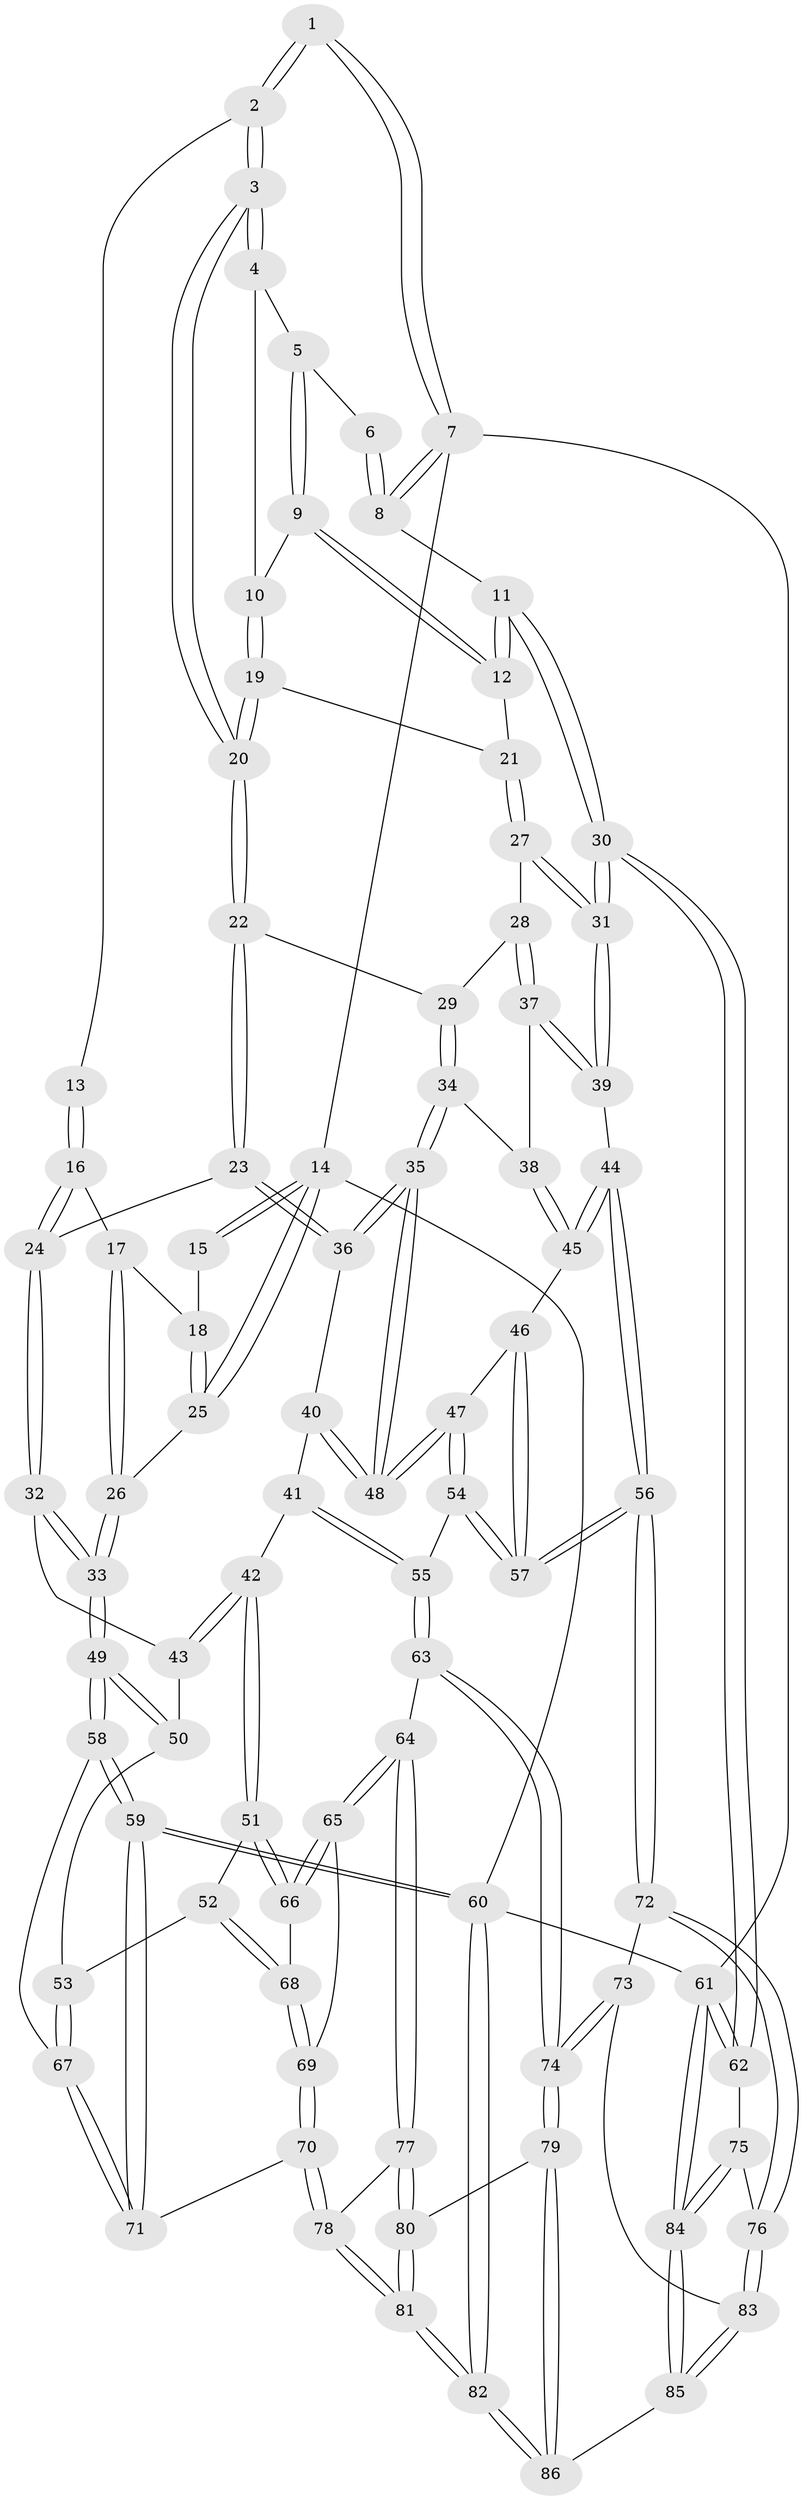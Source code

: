 // Generated by graph-tools (version 1.1) at 2025/51/03/09/25 03:51:00]
// undirected, 86 vertices, 212 edges
graph export_dot {
graph [start="1"]
  node [color=gray90,style=filled];
  1 [pos="+1+0"];
  2 [pos="+0.5828511564071975+0"];
  3 [pos="+0.5926383225271117+0"];
  4 [pos="+0.7867561634672516+0.018669590589154374"];
  5 [pos="+0.9278592713352843+0.06432118747695424"];
  6 [pos="+0.9292485599520297+0.06296961196834358"];
  7 [pos="+1+0"];
  8 [pos="+1+0.18078489569655387"];
  9 [pos="+0.9126081573875364+0.1029354378028142"];
  10 [pos="+0.8654947771927481+0.12230984589012625"];
  11 [pos="+1+0.33248874242370646"];
  12 [pos="+0.9743858104321108+0.21666784489982402"];
  13 [pos="+0.5581263554043439+0"];
  14 [pos="+0+0"];
  15 [pos="+0.32048101724131023+0"];
  16 [pos="+0.25930079684393825+0.19032440617082103"];
  17 [pos="+0.23668978721964223+0.1697606947118696"];
  18 [pos="+0.21845237321025063+0.1366454162900534"];
  19 [pos="+0.7848658004422188+0.20929507728500826"];
  20 [pos="+0.6049647309247996+0.1752317262696855"];
  21 [pos="+0.8141658488302893+0.23042466600840733"];
  22 [pos="+0.6025832282028786+0.17974267167648766"];
  23 [pos="+0.4042769557371388+0.3013942314590795"];
  24 [pos="+0.3140433556419082+0.2898713555285377"];
  25 [pos="+0+0"];
  26 [pos="+0+0.3305216364844233"];
  27 [pos="+0.829008340067419+0.2722168880017146"];
  28 [pos="+0.7569019427455911+0.3884879301362199"];
  29 [pos="+0.6508234428029024+0.31576304350799195"];
  30 [pos="+1+0.5873820713754524"];
  31 [pos="+0.998110596701104+0.5445914338202814"];
  32 [pos="+0.2422967384633884+0.358018629543318"];
  33 [pos="+0+0.3408653288830686"];
  34 [pos="+0.6234426746528657+0.4635958858644719"];
  35 [pos="+0.5439029728706656+0.5197167114223381"];
  36 [pos="+0.4240919477134713+0.3629885660364028"];
  37 [pos="+0.7834803094011379+0.4182462649821964"];
  38 [pos="+0.6496476486729613+0.4742981526976856"];
  39 [pos="+0.9640875496005833+0.5413652021954494"];
  40 [pos="+0.3667450754076995+0.5375438300621436"];
  41 [pos="+0.34953104160245135+0.5542347920016814"];
  42 [pos="+0.31089851967824345+0.5686064818548805"];
  43 [pos="+0.22786259227367187+0.4895119245615872"];
  44 [pos="+0.8595161551166897+0.5627328464509322"];
  45 [pos="+0.7489036991749393+0.5510305214440158"];
  46 [pos="+0.6844805367408764+0.5849393945803163"];
  47 [pos="+0.543619154649456+0.5523452347362766"];
  48 [pos="+0.5416085809472454+0.5325146631589437"];
  49 [pos="+0+0.4063965384070616"];
  50 [pos="+0.15156168650548105+0.5374555559431017"];
  51 [pos="+0.3033308945168832+0.6289103090951514"];
  52 [pos="+0.16164451391410828+0.6380947646146057"];
  53 [pos="+0.140640832284229+0.6246635777539999"];
  54 [pos="+0.5303952368161081+0.6206783282803916"];
  55 [pos="+0.491462524857359+0.648502662877035"];
  56 [pos="+0.6600174258423148+0.7329668307953849"];
  57 [pos="+0.6441341402957497+0.7093192205819505"];
  58 [pos="+0+0.566549171970484"];
  59 [pos="+0+1"];
  60 [pos="+0+1"];
  61 [pos="+1+1"];
  62 [pos="+1+0.5920628346053414"];
  63 [pos="+0.41861423104928625+0.749704473270096"];
  64 [pos="+0.401264720546058+0.7509018735647907"];
  65 [pos="+0.3338331753106241+0.7057340002038645"];
  66 [pos="+0.3060628652585778+0.6391036511031266"];
  67 [pos="+0.06436031201215009+0.6737905049171888"];
  68 [pos="+0.1918125624000046+0.6967792096211566"];
  69 [pos="+0.20463332211415627+0.7641087037399593"];
  70 [pos="+0.18599791760857723+0.7914461351797843"];
  71 [pos="+0.0943252857279975+0.7801353549918173"];
  72 [pos="+0.6600212181144356+0.7329988031706086"];
  73 [pos="+0.6266890638404548+0.7930927352042395"];
  74 [pos="+0.5602544394347548+0.8820230297022126"];
  75 [pos="+1+0.7065907179679444"];
  76 [pos="+0.8296241984039741+0.8029488810885801"];
  77 [pos="+0.34770052762213455+0.8320751227344167"];
  78 [pos="+0.23275466386680746+0.8846374430043329"];
  79 [pos="+0.5667994748764404+0.9534025603617144"];
  80 [pos="+0.3884912209783373+0.936783168669153"];
  81 [pos="+0.18957861187157074+1"];
  82 [pos="+0.06947888116242286+1"];
  83 [pos="+0.7912349748555698+0.8834460095941153"];
  84 [pos="+0.7997902265707434+1"];
  85 [pos="+0.6962689097567106+1"];
  86 [pos="+0.6786204765964523+1"];
  1 -- 2;
  1 -- 2;
  1 -- 7;
  1 -- 7;
  2 -- 3;
  2 -- 3;
  2 -- 13;
  3 -- 4;
  3 -- 4;
  3 -- 20;
  3 -- 20;
  4 -- 5;
  4 -- 10;
  5 -- 6;
  5 -- 9;
  5 -- 9;
  6 -- 8;
  6 -- 8;
  7 -- 8;
  7 -- 8;
  7 -- 14;
  7 -- 61;
  8 -- 11;
  9 -- 10;
  9 -- 12;
  9 -- 12;
  10 -- 19;
  10 -- 19;
  11 -- 12;
  11 -- 12;
  11 -- 30;
  11 -- 30;
  12 -- 21;
  13 -- 16;
  13 -- 16;
  14 -- 15;
  14 -- 15;
  14 -- 25;
  14 -- 25;
  14 -- 60;
  15 -- 18;
  16 -- 17;
  16 -- 24;
  16 -- 24;
  17 -- 18;
  17 -- 26;
  17 -- 26;
  18 -- 25;
  18 -- 25;
  19 -- 20;
  19 -- 20;
  19 -- 21;
  20 -- 22;
  20 -- 22;
  21 -- 27;
  21 -- 27;
  22 -- 23;
  22 -- 23;
  22 -- 29;
  23 -- 24;
  23 -- 36;
  23 -- 36;
  24 -- 32;
  24 -- 32;
  25 -- 26;
  26 -- 33;
  26 -- 33;
  27 -- 28;
  27 -- 31;
  27 -- 31;
  28 -- 29;
  28 -- 37;
  28 -- 37;
  29 -- 34;
  29 -- 34;
  30 -- 31;
  30 -- 31;
  30 -- 62;
  30 -- 62;
  31 -- 39;
  31 -- 39;
  32 -- 33;
  32 -- 33;
  32 -- 43;
  33 -- 49;
  33 -- 49;
  34 -- 35;
  34 -- 35;
  34 -- 38;
  35 -- 36;
  35 -- 36;
  35 -- 48;
  35 -- 48;
  36 -- 40;
  37 -- 38;
  37 -- 39;
  37 -- 39;
  38 -- 45;
  38 -- 45;
  39 -- 44;
  40 -- 41;
  40 -- 48;
  40 -- 48;
  41 -- 42;
  41 -- 55;
  41 -- 55;
  42 -- 43;
  42 -- 43;
  42 -- 51;
  42 -- 51;
  43 -- 50;
  44 -- 45;
  44 -- 45;
  44 -- 56;
  44 -- 56;
  45 -- 46;
  46 -- 47;
  46 -- 57;
  46 -- 57;
  47 -- 48;
  47 -- 48;
  47 -- 54;
  47 -- 54;
  49 -- 50;
  49 -- 50;
  49 -- 58;
  49 -- 58;
  50 -- 53;
  51 -- 52;
  51 -- 66;
  51 -- 66;
  52 -- 53;
  52 -- 68;
  52 -- 68;
  53 -- 67;
  53 -- 67;
  54 -- 55;
  54 -- 57;
  54 -- 57;
  55 -- 63;
  55 -- 63;
  56 -- 57;
  56 -- 57;
  56 -- 72;
  56 -- 72;
  58 -- 59;
  58 -- 59;
  58 -- 67;
  59 -- 60;
  59 -- 60;
  59 -- 71;
  59 -- 71;
  60 -- 82;
  60 -- 82;
  60 -- 61;
  61 -- 62;
  61 -- 62;
  61 -- 84;
  61 -- 84;
  62 -- 75;
  63 -- 64;
  63 -- 74;
  63 -- 74;
  64 -- 65;
  64 -- 65;
  64 -- 77;
  64 -- 77;
  65 -- 66;
  65 -- 66;
  65 -- 69;
  66 -- 68;
  67 -- 71;
  67 -- 71;
  68 -- 69;
  68 -- 69;
  69 -- 70;
  69 -- 70;
  70 -- 71;
  70 -- 78;
  70 -- 78;
  72 -- 73;
  72 -- 76;
  72 -- 76;
  73 -- 74;
  73 -- 74;
  73 -- 83;
  74 -- 79;
  74 -- 79;
  75 -- 76;
  75 -- 84;
  75 -- 84;
  76 -- 83;
  76 -- 83;
  77 -- 78;
  77 -- 80;
  77 -- 80;
  78 -- 81;
  78 -- 81;
  79 -- 80;
  79 -- 86;
  79 -- 86;
  80 -- 81;
  80 -- 81;
  81 -- 82;
  81 -- 82;
  82 -- 86;
  82 -- 86;
  83 -- 85;
  83 -- 85;
  84 -- 85;
  84 -- 85;
  85 -- 86;
}
